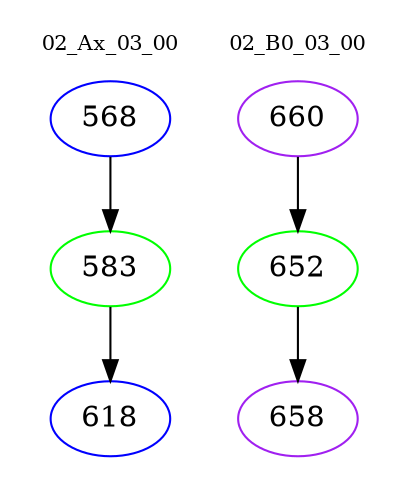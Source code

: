 digraph{
subgraph cluster_0 {
color = white
label = "02_Ax_03_00";
fontsize=10;
T0_568 [label="568", color="blue"]
T0_568 -> T0_583 [color="black"]
T0_583 [label="583", color="green"]
T0_583 -> T0_618 [color="black"]
T0_618 [label="618", color="blue"]
}
subgraph cluster_1 {
color = white
label = "02_B0_03_00";
fontsize=10;
T1_660 [label="660", color="purple"]
T1_660 -> T1_652 [color="black"]
T1_652 [label="652", color="green"]
T1_652 -> T1_658 [color="black"]
T1_658 [label="658", color="purple"]
}
}
